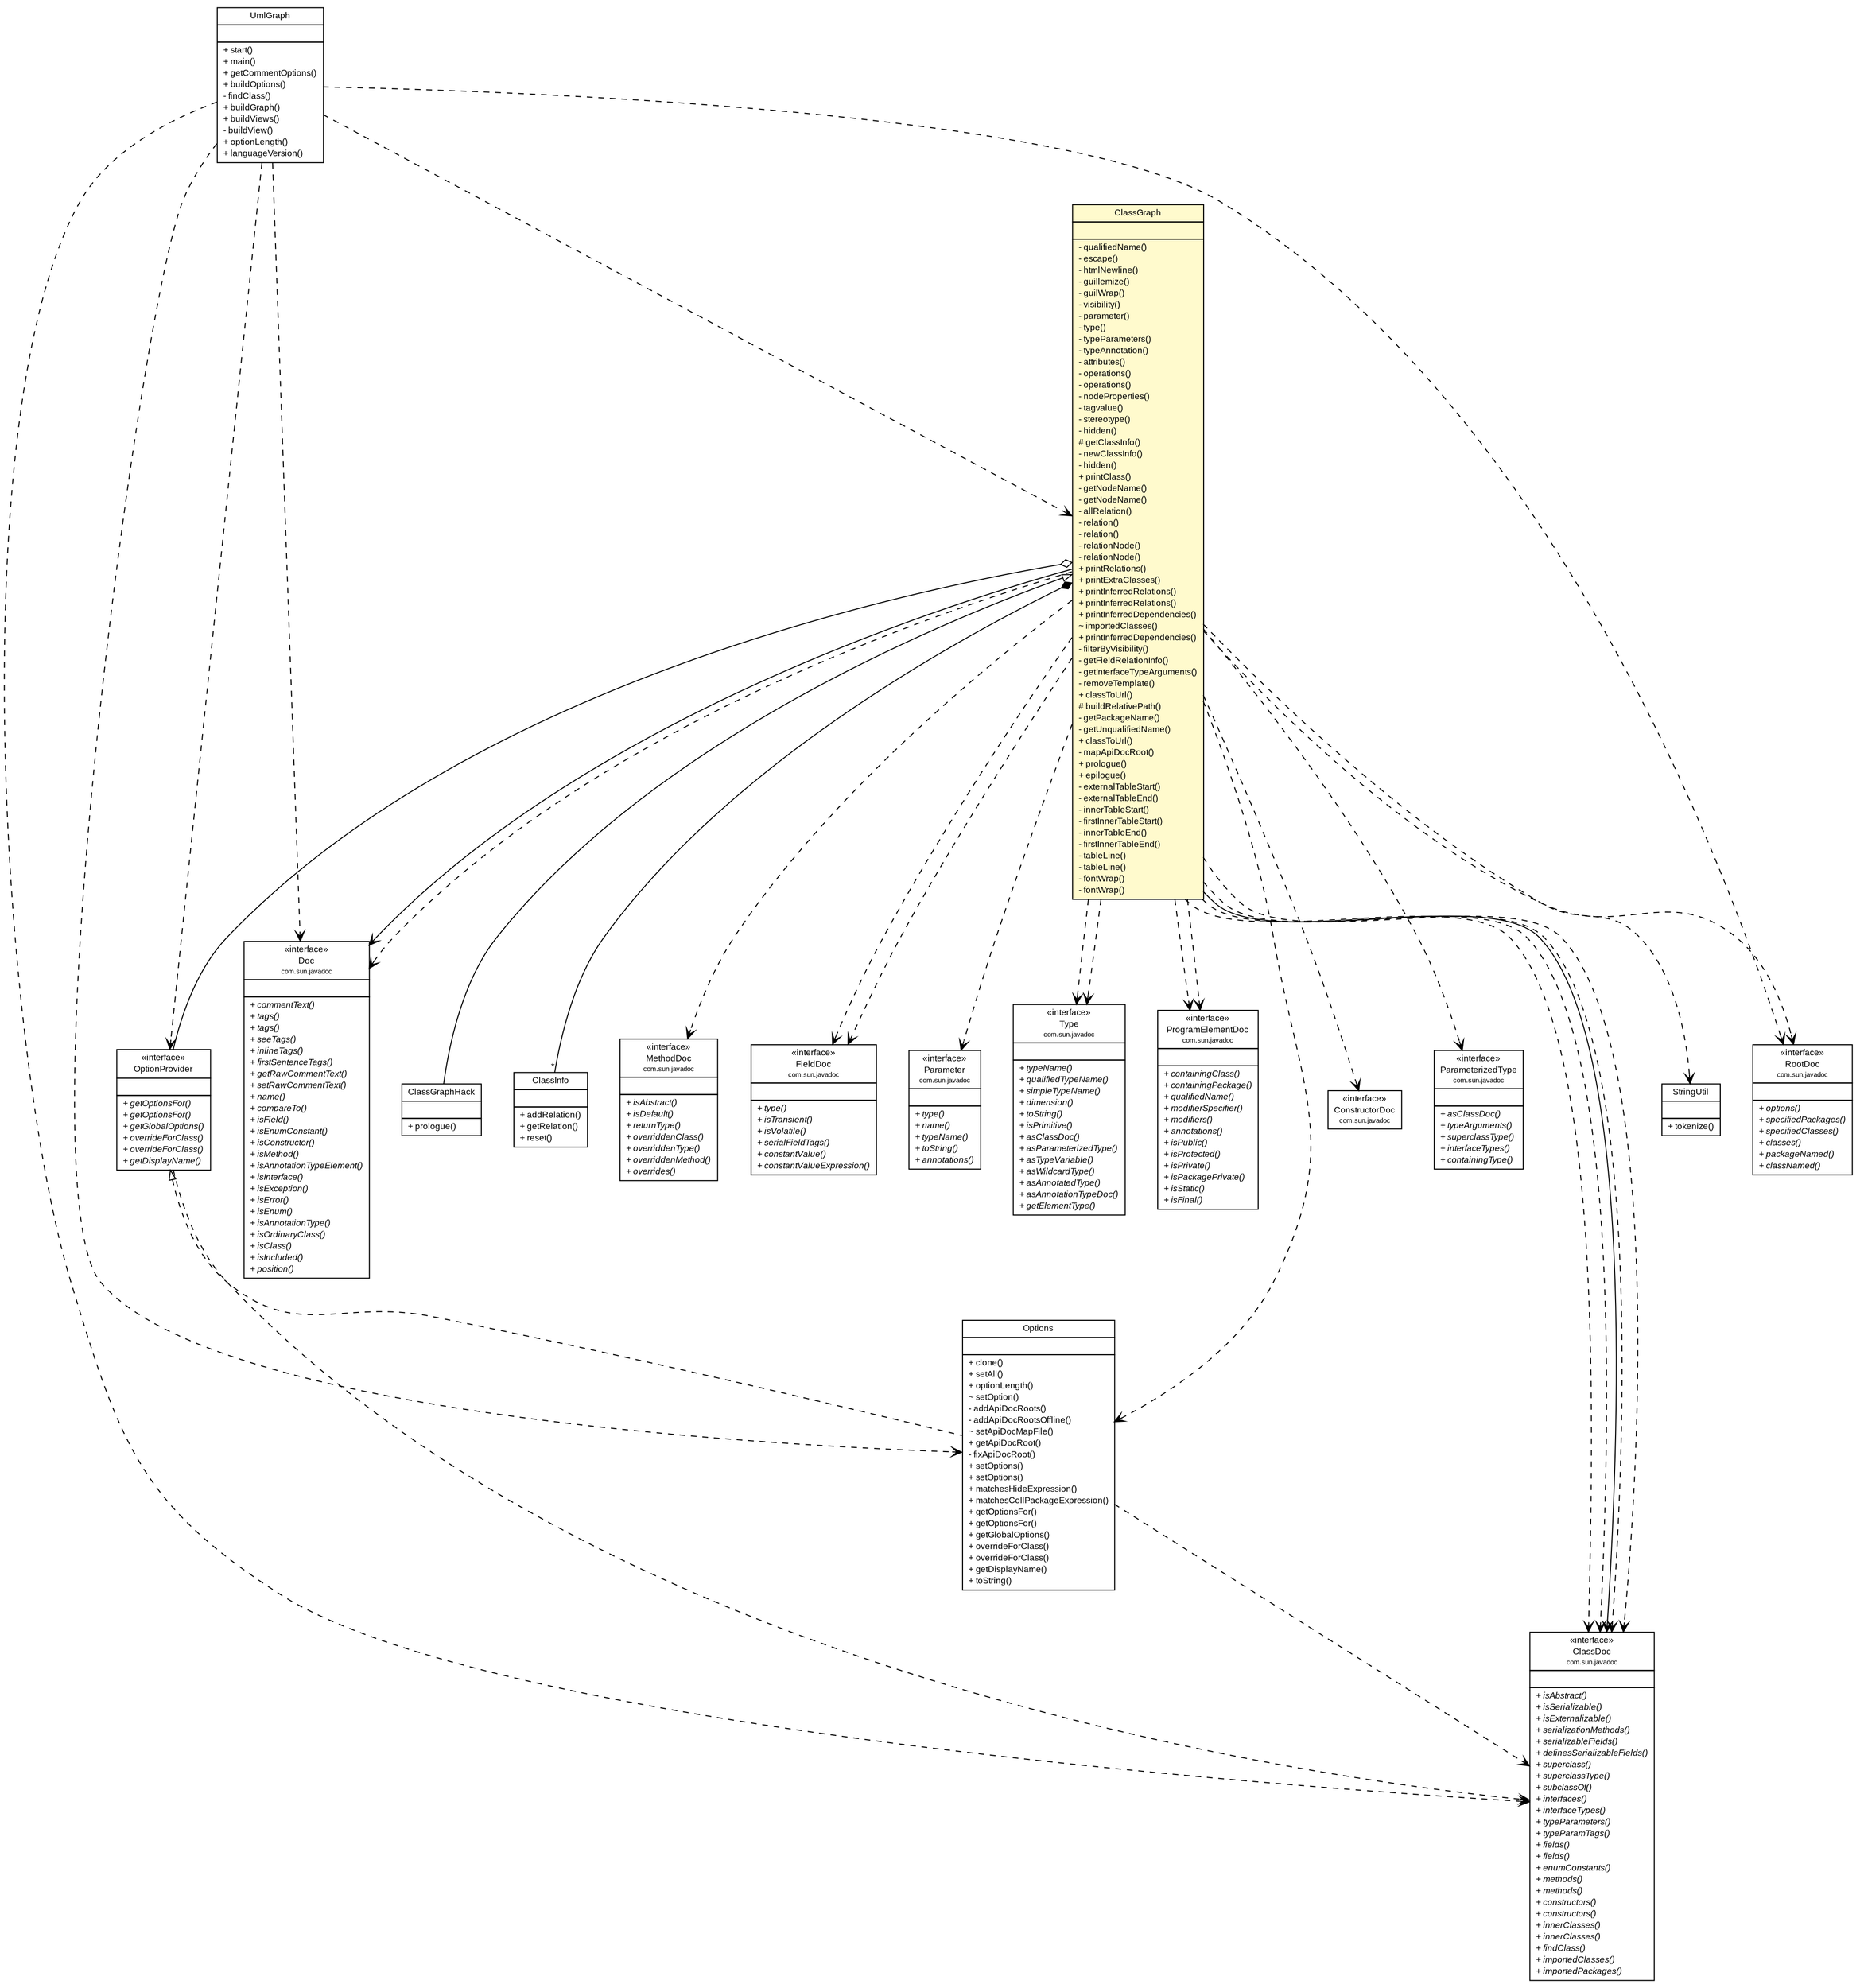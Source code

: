 #!/usr/local/bin/dot
#
# Class diagram 
# Generated by UMLGraph version R5_7_2-32-g40b5a6 (http://www.spinellis.gr/umlgraph/)
#

digraph G {
	edge [fontname="arial",fontsize=10,labelfontname="arial",labelfontsize=10];
	node [fontname="arial",fontsize=10,shape=plaintext];
	nodesep=0.25;
	ranksep=0.5;
	// org.umlgraph.doclet.UmlGraph
	c81 [label=<<table title="org.umlgraph.doclet.UmlGraph" border="0" cellborder="1" cellspacing="0" cellpadding="2" port="p" href="./UmlGraph.html" target="_parent">
		<tr><td><table border="0" cellspacing="0" cellpadding="1">
<tr><td align="center" balign="center"> UmlGraph </td></tr>
		</table></td></tr>
		<tr><td><table border="0" cellspacing="0" cellpadding="1">
<tr><td align="left" balign="left">  </td></tr>
		</table></td></tr>
		<tr><td><table border="0" cellspacing="0" cellpadding="1">
<tr><td align="left" balign="left"> + start() </td></tr>
<tr><td align="left" balign="left"> + main() </td></tr>
<tr><td align="left" balign="left"> + getCommentOptions() </td></tr>
<tr><td align="left" balign="left"> + buildOptions() </td></tr>
<tr><td align="left" balign="left"> - findClass() </td></tr>
<tr><td align="left" balign="left"> + buildGraph() </td></tr>
<tr><td align="left" balign="left"> + buildViews() </td></tr>
<tr><td align="left" balign="left"> - buildView() </td></tr>
<tr><td align="left" balign="left"> + optionLength() </td></tr>
<tr><td align="left" balign="left"> + languageVersion() </td></tr>
		</table></td></tr>
		</table>>, URL="./UmlGraph.html", fontname="arial", fontcolor="black", fontsize=9.0];
	// org.umlgraph.doclet.StringUtil
	c83 [label=<<table title="org.umlgraph.doclet.StringUtil" border="0" cellborder="1" cellspacing="0" cellpadding="2" port="p" href="./StringUtil.html" target="_parent">
		<tr><td><table border="0" cellspacing="0" cellpadding="1">
<tr><td align="center" balign="center"> StringUtil </td></tr>
		</table></td></tr>
		<tr><td><table border="0" cellspacing="0" cellpadding="1">
<tr><td align="left" balign="left">  </td></tr>
		</table></td></tr>
		<tr><td><table border="0" cellspacing="0" cellpadding="1">
<tr><td align="left" balign="left"> + tokenize() </td></tr>
		</table></td></tr>
		</table>>, URL="./StringUtil.html", fontname="arial", fontcolor="black", fontsize=9.0];
	// org.umlgraph.doclet.Options
	c98 [label=<<table title="org.umlgraph.doclet.Options" border="0" cellborder="1" cellspacing="0" cellpadding="2" port="p" href="./Options.html" target="_parent">
		<tr><td><table border="0" cellspacing="0" cellpadding="1">
<tr><td align="center" balign="center"> Options </td></tr>
		</table></td></tr>
		<tr><td><table border="0" cellspacing="0" cellpadding="1">
<tr><td align="left" balign="left">  </td></tr>
		</table></td></tr>
		<tr><td><table border="0" cellspacing="0" cellpadding="1">
<tr><td align="left" balign="left"> + clone() </td></tr>
<tr><td align="left" balign="left"> + setAll() </td></tr>
<tr><td align="left" balign="left"> + optionLength() </td></tr>
<tr><td align="left" balign="left"> ~ setOption() </td></tr>
<tr><td align="left" balign="left"> - addApiDocRoots() </td></tr>
<tr><td align="left" balign="left"> - addApiDocRootsOffline() </td></tr>
<tr><td align="left" balign="left"> ~ setApiDocMapFile() </td></tr>
<tr><td align="left" balign="left"> + getApiDocRoot() </td></tr>
<tr><td align="left" balign="left"> - fixApiDocRoot() </td></tr>
<tr><td align="left" balign="left"> + setOptions() </td></tr>
<tr><td align="left" balign="left"> + setOptions() </td></tr>
<tr><td align="left" balign="left"> + matchesHideExpression() </td></tr>
<tr><td align="left" balign="left"> + matchesCollPackageExpression() </td></tr>
<tr><td align="left" balign="left"> + getOptionsFor() </td></tr>
<tr><td align="left" balign="left"> + getOptionsFor() </td></tr>
<tr><td align="left" balign="left"> + getGlobalOptions() </td></tr>
<tr><td align="left" balign="left"> + overrideForClass() </td></tr>
<tr><td align="left" balign="left"> + overrideForClass() </td></tr>
<tr><td align="left" balign="left"> + getDisplayName() </td></tr>
<tr><td align="left" balign="left"> + toString() </td></tr>
		</table></td></tr>
		</table>>, URL="./Options.html", fontname="arial", fontcolor="black", fontsize=9.0];
	// org.umlgraph.doclet.OptionProvider
	c99 [label=<<table title="org.umlgraph.doclet.OptionProvider" border="0" cellborder="1" cellspacing="0" cellpadding="2" port="p" href="./OptionProvider.html" target="_parent">
		<tr><td><table border="0" cellspacing="0" cellpadding="1">
<tr><td align="center" balign="center"> &#171;interface&#187; </td></tr>
<tr><td align="center" balign="center"> OptionProvider </td></tr>
		</table></td></tr>
		<tr><td><table border="0" cellspacing="0" cellpadding="1">
<tr><td align="left" balign="left">  </td></tr>
		</table></td></tr>
		<tr><td><table border="0" cellspacing="0" cellpadding="1">
<tr><td align="left" balign="left"><font face="arial italic" point-size="9.0"> + getOptionsFor() </font></td></tr>
<tr><td align="left" balign="left"><font face="arial italic" point-size="9.0"> + getOptionsFor() </font></td></tr>
<tr><td align="left" balign="left"><font face="arial italic" point-size="9.0"> + getGlobalOptions() </font></td></tr>
<tr><td align="left" balign="left"><font face="arial italic" point-size="9.0"> + overrideForClass() </font></td></tr>
<tr><td align="left" balign="left"><font face="arial italic" point-size="9.0"> + overrideForClass() </font></td></tr>
<tr><td align="left" balign="left"><font face="arial italic" point-size="9.0"> + getDisplayName() </font></td></tr>
		</table></td></tr>
		</table>>, URL="./OptionProvider.html", fontname="arial", fontcolor="black", fontsize=9.0];
	// org.umlgraph.doclet.ContextMatcher.ClassGraphHack
	c106 [label=<<table title="org.umlgraph.doclet.ContextMatcher.ClassGraphHack" border="0" cellborder="1" cellspacing="0" cellpadding="2" port="p" href="./ContextMatcher.ClassGraphHack.html" target="_parent">
		<tr><td><table border="0" cellspacing="0" cellpadding="1">
<tr><td align="center" balign="center"> ClassGraphHack </td></tr>
		</table></td></tr>
		<tr><td><table border="0" cellspacing="0" cellpadding="1">
<tr><td align="left" balign="left">  </td></tr>
		</table></td></tr>
		<tr><td><table border="0" cellspacing="0" cellpadding="1">
<tr><td align="left" balign="left"> + prologue() </td></tr>
		</table></td></tr>
		</table>>, URL="./ContextMatcher.ClassGraphHack.html", fontname="arial", fontcolor="black", fontsize=9.0];
	// org.umlgraph.doclet.ClassInfo
	c110 [label=<<table title="org.umlgraph.doclet.ClassInfo" border="0" cellborder="1" cellspacing="0" cellpadding="2" port="p" href="./ClassInfo.html" target="_parent">
		<tr><td><table border="0" cellspacing="0" cellpadding="1">
<tr><td align="center" balign="center"> ClassInfo </td></tr>
		</table></td></tr>
		<tr><td><table border="0" cellspacing="0" cellpadding="1">
<tr><td align="left" balign="left">  </td></tr>
		</table></td></tr>
		<tr><td><table border="0" cellspacing="0" cellpadding="1">
<tr><td align="left" balign="left"> + addRelation() </td></tr>
<tr><td align="left" balign="left"> + getRelation() </td></tr>
<tr><td align="left" balign="left"> + reset() </td></tr>
		</table></td></tr>
		</table>>, URL="./ClassInfo.html", fontname="arial", fontcolor="black", fontsize=9.0];
	// org.umlgraph.doclet.ClassGraph
	c111 [label=<<table title="org.umlgraph.doclet.ClassGraph" border="0" cellborder="1" cellspacing="0" cellpadding="2" port="p" bgcolor="lemonChiffon" href="./ClassGraph.html" target="_parent">
		<tr><td><table border="0" cellspacing="0" cellpadding="1">
<tr><td align="center" balign="center"> ClassGraph </td></tr>
		</table></td></tr>
		<tr><td><table border="0" cellspacing="0" cellpadding="1">
<tr><td align="left" balign="left">  </td></tr>
		</table></td></tr>
		<tr><td><table border="0" cellspacing="0" cellpadding="1">
<tr><td align="left" balign="left"> - qualifiedName() </td></tr>
<tr><td align="left" balign="left"> - escape() </td></tr>
<tr><td align="left" balign="left"> - htmlNewline() </td></tr>
<tr><td align="left" balign="left"> - guillemize() </td></tr>
<tr><td align="left" balign="left"> - guilWrap() </td></tr>
<tr><td align="left" balign="left"> - visibility() </td></tr>
<tr><td align="left" balign="left"> - parameter() </td></tr>
<tr><td align="left" balign="left"> - type() </td></tr>
<tr><td align="left" balign="left"> - typeParameters() </td></tr>
<tr><td align="left" balign="left"> - typeAnnotation() </td></tr>
<tr><td align="left" balign="left"> - attributes() </td></tr>
<tr><td align="left" balign="left"> - operations() </td></tr>
<tr><td align="left" balign="left"> - operations() </td></tr>
<tr><td align="left" balign="left"> - nodeProperties() </td></tr>
<tr><td align="left" balign="left"> - tagvalue() </td></tr>
<tr><td align="left" balign="left"> - stereotype() </td></tr>
<tr><td align="left" balign="left"> - hidden() </td></tr>
<tr><td align="left" balign="left"> # getClassInfo() </td></tr>
<tr><td align="left" balign="left"> - newClassInfo() </td></tr>
<tr><td align="left" balign="left"> - hidden() </td></tr>
<tr><td align="left" balign="left"> + printClass() </td></tr>
<tr><td align="left" balign="left"> - getNodeName() </td></tr>
<tr><td align="left" balign="left"> - getNodeName() </td></tr>
<tr><td align="left" balign="left"> - allRelation() </td></tr>
<tr><td align="left" balign="left"> - relation() </td></tr>
<tr><td align="left" balign="left"> - relation() </td></tr>
<tr><td align="left" balign="left"> - relationNode() </td></tr>
<tr><td align="left" balign="left"> - relationNode() </td></tr>
<tr><td align="left" balign="left"> + printRelations() </td></tr>
<tr><td align="left" balign="left"> + printExtraClasses() </td></tr>
<tr><td align="left" balign="left"> + printInferredRelations() </td></tr>
<tr><td align="left" balign="left"> + printInferredRelations() </td></tr>
<tr><td align="left" balign="left"> + printInferredDependencies() </td></tr>
<tr><td align="left" balign="left"> ~ importedClasses() </td></tr>
<tr><td align="left" balign="left"> + printInferredDependencies() </td></tr>
<tr><td align="left" balign="left"> - filterByVisibility() </td></tr>
<tr><td align="left" balign="left"> - getFieldRelationInfo() </td></tr>
<tr><td align="left" balign="left"> - getInterfaceTypeArguments() </td></tr>
<tr><td align="left" balign="left"> - removeTemplate() </td></tr>
<tr><td align="left" balign="left"> + classToUrl() </td></tr>
<tr><td align="left" balign="left"> # buildRelativePath() </td></tr>
<tr><td align="left" balign="left"> - getPackageName() </td></tr>
<tr><td align="left" balign="left"> - getUnqualifiedName() </td></tr>
<tr><td align="left" balign="left"> + classToUrl() </td></tr>
<tr><td align="left" balign="left"> - mapApiDocRoot() </td></tr>
<tr><td align="left" balign="left"> + prologue() </td></tr>
<tr><td align="left" balign="left"> + epilogue() </td></tr>
<tr><td align="left" balign="left"> - externalTableStart() </td></tr>
<tr><td align="left" balign="left"> - externalTableEnd() </td></tr>
<tr><td align="left" balign="left"> - innerTableStart() </td></tr>
<tr><td align="left" balign="left"> - firstInnerTableStart() </td></tr>
<tr><td align="left" balign="left"> - innerTableEnd() </td></tr>
<tr><td align="left" balign="left"> - firstInnerTableEnd() </td></tr>
<tr><td align="left" balign="left"> - tableLine() </td></tr>
<tr><td align="left" balign="left"> - tableLine() </td></tr>
<tr><td align="left" balign="left"> - fontWrap() </td></tr>
<tr><td align="left" balign="left"> - fontWrap() </td></tr>
		</table></td></tr>
		</table>>, URL="./ClassGraph.html", fontname="arial", fontcolor="black", fontsize=9.0];
	// org.umlgraph.doclet.UmlGraph DEPEND org.umlgraph.doclet.OptionProvider
	c81:p -> c99:p [taillabel="", label="", headlabel="", fontname="arial", fontcolor="black", fontsize=10.0, color="black", arrowhead=open, style=dashed];
	// org.umlgraph.doclet.UmlGraph DEPEND org.umlgraph.doclet.Options
	c81:p -> c98:p [taillabel="", label="", headlabel="", fontname="arial", fontcolor="black", fontsize=10.0, color="black", arrowhead=open, style=dashed];
	// org.umlgraph.doclet.UmlGraph DEPEND org.umlgraph.doclet.ClassGraph
	c81:p -> c111:p [taillabel="", label="", headlabel="", fontname="arial", fontcolor="black", fontsize=10.0, color="black", arrowhead=open, style=dashed];
	//org.umlgraph.doclet.Options implements org.umlgraph.doclet.OptionProvider
	c99:p -> c98:p [dir=back,arrowtail=empty,style=dashed];
	//org.umlgraph.doclet.ContextMatcher.ClassGraphHack extends org.umlgraph.doclet.ClassGraph
	c111:p -> c106:p [dir=back,arrowtail=empty];
	// org.umlgraph.doclet.ClassGraph HAS org.umlgraph.doclet.OptionProvider
	c111:p -> c99:p [taillabel="", label="", headlabel="", fontname="arial", fontcolor="black", fontsize=10.0, color="black", arrowhead=none, arrowtail=ediamond, dir=both];
	// org.umlgraph.doclet.ClassGraph COMPOSED org.umlgraph.doclet.ClassInfo
	c111:p -> c110:p [taillabel="", label="", headlabel="*", fontname="arial", fontcolor="black", fontsize=10.0, color="black", arrowhead=none, arrowtail=diamond, dir=both];
	// org.umlgraph.doclet.ClassGraph DEPEND org.umlgraph.doclet.StringUtil
	c111:p -> c83:p [taillabel="", label="", headlabel="", fontname="arial", fontcolor="black", fontsize=10.0, color="black", arrowhead=open, style=dashed];
	// org.umlgraph.doclet.ClassGraph DEPEND org.umlgraph.doclet.Options
	c111:p -> c98:p [taillabel="", label="", headlabel="", fontname="arial", fontcolor="black", fontsize=10.0, color="black", arrowhead=open, style=dashed];
	// org.umlgraph.doclet.ClassGraph NAVASSOC com.sun.javadoc.ClassDoc
	c111:p -> c118:p [taillabel="", label="", headlabel="*", fontname="arial", fontcolor="black", fontsize=10.0, color="black", arrowhead=open];
	// org.umlgraph.doclet.ClassGraph NAVASSOC com.sun.javadoc.Doc
	c111:p -> c120:p [taillabel="", label="", headlabel="", fontname="arial", fontcolor="black", fontsize=10.0, color="black", arrowhead=open];
	// org.umlgraph.doclet.UmlGraph DEPEND com.sun.javadoc.RootDoc
	c81:p -> c122:p [taillabel="", label="", headlabel="", fontname="arial", fontcolor="black", fontsize=10.0, color="black", arrowhead=open, style=dashed];
	// org.umlgraph.doclet.UmlGraph DEPEND com.sun.javadoc.ClassDoc
	c81:p -> c118:p [taillabel="", label="", headlabel="", fontname="arial", fontcolor="black", fontsize=10.0, color="black", arrowhead=open, style=dashed];
	// org.umlgraph.doclet.UmlGraph DEPEND com.sun.javadoc.Doc
	c81:p -> c120:p [taillabel="", label="", headlabel="", fontname="arial", fontcolor="black", fontsize=10.0, color="black", arrowhead=open, style=dashed];
	// org.umlgraph.doclet.Options DEPEND com.sun.javadoc.ClassDoc
	c98:p -> c118:p [taillabel="", label="", headlabel="", fontname="arial", fontcolor="black", fontsize=10.0, color="black", arrowhead=open, style=dashed];
	// org.umlgraph.doclet.OptionProvider DEPEND com.sun.javadoc.ClassDoc
	c99:p -> c118:p [taillabel="", label="", headlabel="", fontname="arial", fontcolor="black", fontsize=10.0, color="black", arrowhead=open, style=dashed];
	// org.umlgraph.doclet.ClassGraph DEPEND com.sun.javadoc.MethodDoc
	c111:p -> c124:p [taillabel="", label="", headlabel="", fontname="arial", fontcolor="black", fontsize=10.0, color="black", arrowhead=open, style=dashed];
	// org.umlgraph.doclet.ClassGraph DEPEND com.sun.javadoc.FieldDoc
	c111:p -> c126:p [taillabel="", label="", headlabel="", fontname="arial", fontcolor="black", fontsize=10.0, color="black", arrowhead=open, style=dashed];
	// org.umlgraph.doclet.ClassGraph DEPEND com.sun.javadoc.Parameter
	c111:p -> c127:p [taillabel="", label="", headlabel="", fontname="arial", fontcolor="black", fontsize=10.0, color="black", arrowhead=open, style=dashed];
	// org.umlgraph.doclet.ClassGraph DEPEND com.sun.javadoc.Type
	c111:p -> c128:p [taillabel="", label="", headlabel="", fontname="arial", fontcolor="black", fontsize=10.0, color="black", arrowhead=open, style=dashed];
	// org.umlgraph.doclet.ClassGraph DEPEND com.sun.javadoc.ProgramElementDoc
	c111:p -> c129:p [taillabel="", label="", headlabel="", fontname="arial", fontcolor="black", fontsize=10.0, color="black", arrowhead=open, style=dashed];
	// org.umlgraph.doclet.ClassGraph DEPEND com.sun.javadoc.RootDoc
	c111:p -> c122:p [taillabel="", label="", headlabel="", fontname="arial", fontcolor="black", fontsize=10.0, color="black", arrowhead=open, style=dashed];
	// org.umlgraph.doclet.ClassGraph DEPEND com.sun.javadoc.Type
	c111:p -> c128:p [taillabel="", label="", headlabel="", fontname="arial", fontcolor="black", fontsize=10.0, color="black", arrowhead=open, style=dashed];
	// org.umlgraph.doclet.ClassGraph DEPEND com.sun.javadoc.ProgramElementDoc
	c111:p -> c129:p [taillabel="", label="", headlabel="", fontname="arial", fontcolor="black", fontsize=10.0, color="black", arrowhead=open, style=dashed];
	// org.umlgraph.doclet.ClassGraph DEPEND com.sun.javadoc.ClassDoc
	c111:p -> c118:p [taillabel="", label="", headlabel="", fontname="arial", fontcolor="black", fontsize=10.0, color="black", arrowhead=open, style=dashed];
	// org.umlgraph.doclet.ClassGraph DEPEND com.sun.javadoc.ClassDoc
	c111:p -> c118:p [taillabel="", label="", headlabel="", fontname="arial", fontcolor="black", fontsize=10.0, color="black", arrowhead=open, style=dashed];
	// org.umlgraph.doclet.ClassGraph DEPEND com.sun.javadoc.FieldDoc
	c111:p -> c126:p [taillabel="", label="", headlabel="", fontname="arial", fontcolor="black", fontsize=10.0, color="black", arrowhead=open, style=dashed];
	// org.umlgraph.doclet.ClassGraph DEPEND com.sun.javadoc.ClassDoc
	c111:p -> c118:p [taillabel="", label="", headlabel="", fontname="arial", fontcolor="black", fontsize=10.0, color="black", arrowhead=open, style=dashed];
	// org.umlgraph.doclet.ClassGraph DEPEND com.sun.javadoc.Doc
	c111:p -> c120:p [taillabel="", label="", headlabel="", fontname="arial", fontcolor="black", fontsize=10.0, color="black", arrowhead=open, style=dashed];
	// org.umlgraph.doclet.ClassGraph DEPEND com.sun.javadoc.ConstructorDoc
	c111:p -> c130:p [taillabel="", label="", headlabel="", fontname="arial", fontcolor="black", fontsize=10.0, color="black", arrowhead=open, style=dashed];
	// org.umlgraph.doclet.ClassGraph DEPEND com.sun.javadoc.ClassDoc
	c111:p -> c118:p [taillabel="", label="", headlabel="", fontname="arial", fontcolor="black", fontsize=10.0, color="black", arrowhead=open, style=dashed];
	// org.umlgraph.doclet.ClassGraph DEPEND com.sun.javadoc.ParameterizedType
	c111:p -> c131:p [taillabel="", label="", headlabel="", fontname="arial", fontcolor="black", fontsize=10.0, color="black", arrowhead=open, style=dashed];
	// com.sun.javadoc.Type
	c128 [label=<<table title="com.sun.javadoc.Type" border="0" cellborder="1" cellspacing="0" cellpadding="2" port="p" href="http://docs.oracle.com/javase/7/docs/jdk/api/javadoc/doclet/com/sun/javadoc/Type.html" target="_parent">
		<tr><td><table border="0" cellspacing="0" cellpadding="1">
<tr><td align="center" balign="center"> &#171;interface&#187; </td></tr>
<tr><td align="center" balign="center"> Type </td></tr>
<tr><td align="center" balign="center"><font point-size="7.0"> com.sun.javadoc </font></td></tr>
		</table></td></tr>
		<tr><td><table border="0" cellspacing="0" cellpadding="1">
<tr><td align="left" balign="left">  </td></tr>
		</table></td></tr>
		<tr><td><table border="0" cellspacing="0" cellpadding="1">
<tr><td align="left" balign="left"><font face="arial italic" point-size="9.0"> + typeName() </font></td></tr>
<tr><td align="left" balign="left"><font face="arial italic" point-size="9.0"> + qualifiedTypeName() </font></td></tr>
<tr><td align="left" balign="left"><font face="arial italic" point-size="9.0"> + simpleTypeName() </font></td></tr>
<tr><td align="left" balign="left"><font face="arial italic" point-size="9.0"> + dimension() </font></td></tr>
<tr><td align="left" balign="left"><font face="arial italic" point-size="9.0"> + toString() </font></td></tr>
<tr><td align="left" balign="left"><font face="arial italic" point-size="9.0"> + isPrimitive() </font></td></tr>
<tr><td align="left" balign="left"><font face="arial italic" point-size="9.0"> + asClassDoc() </font></td></tr>
<tr><td align="left" balign="left"><font face="arial italic" point-size="9.0"> + asParameterizedType() </font></td></tr>
<tr><td align="left" balign="left"><font face="arial italic" point-size="9.0"> + asTypeVariable() </font></td></tr>
<tr><td align="left" balign="left"><font face="arial italic" point-size="9.0"> + asWildcardType() </font></td></tr>
<tr><td align="left" balign="left"><font face="arial italic" point-size="9.0"> + asAnnotatedType() </font></td></tr>
<tr><td align="left" balign="left"><font face="arial italic" point-size="9.0"> + asAnnotationTypeDoc() </font></td></tr>
<tr><td align="left" balign="left"><font face="arial italic" point-size="9.0"> + getElementType() </font></td></tr>
		</table></td></tr>
		</table>>, URL="http://docs.oracle.com/javase/7/docs/jdk/api/javadoc/doclet/com/sun/javadoc/Type.html", fontname="arial", fontcolor="black", fontsize=9.0];
	// com.sun.javadoc.Parameter
	c127 [label=<<table title="com.sun.javadoc.Parameter" border="0" cellborder="1" cellspacing="0" cellpadding="2" port="p" href="http://docs.oracle.com/javase/7/docs/jdk/api/javadoc/doclet/com/sun/javadoc/Parameter.html" target="_parent">
		<tr><td><table border="0" cellspacing="0" cellpadding="1">
<tr><td align="center" balign="center"> &#171;interface&#187; </td></tr>
<tr><td align="center" balign="center"> Parameter </td></tr>
<tr><td align="center" balign="center"><font point-size="7.0"> com.sun.javadoc </font></td></tr>
		</table></td></tr>
		<tr><td><table border="0" cellspacing="0" cellpadding="1">
<tr><td align="left" balign="left">  </td></tr>
		</table></td></tr>
		<tr><td><table border="0" cellspacing="0" cellpadding="1">
<tr><td align="left" balign="left"><font face="arial italic" point-size="9.0"> + type() </font></td></tr>
<tr><td align="left" balign="left"><font face="arial italic" point-size="9.0"> + name() </font></td></tr>
<tr><td align="left" balign="left"><font face="arial italic" point-size="9.0"> + typeName() </font></td></tr>
<tr><td align="left" balign="left"><font face="arial italic" point-size="9.0"> + toString() </font></td></tr>
<tr><td align="left" balign="left"><font face="arial italic" point-size="9.0"> + annotations() </font></td></tr>
		</table></td></tr>
		</table>>, URL="http://docs.oracle.com/javase/7/docs/jdk/api/javadoc/doclet/com/sun/javadoc/Parameter.html", fontname="arial", fontcolor="black", fontsize=9.0];
	// com.sun.javadoc.ParameterizedType
	c131 [label=<<table title="com.sun.javadoc.ParameterizedType" border="0" cellborder="1" cellspacing="0" cellpadding="2" port="p" href="http://docs.oracle.com/javase/7/docs/jdk/api/javadoc/doclet/com/sun/javadoc/ParameterizedType.html" target="_parent">
		<tr><td><table border="0" cellspacing="0" cellpadding="1">
<tr><td align="center" balign="center"> &#171;interface&#187; </td></tr>
<tr><td align="center" balign="center"> ParameterizedType </td></tr>
<tr><td align="center" balign="center"><font point-size="7.0"> com.sun.javadoc </font></td></tr>
		</table></td></tr>
		<tr><td><table border="0" cellspacing="0" cellpadding="1">
<tr><td align="left" balign="left">  </td></tr>
		</table></td></tr>
		<tr><td><table border="0" cellspacing="0" cellpadding="1">
<tr><td align="left" balign="left"><font face="arial italic" point-size="9.0"> + asClassDoc() </font></td></tr>
<tr><td align="left" balign="left"><font face="arial italic" point-size="9.0"> + typeArguments() </font></td></tr>
<tr><td align="left" balign="left"><font face="arial italic" point-size="9.0"> + superclassType() </font></td></tr>
<tr><td align="left" balign="left"><font face="arial italic" point-size="9.0"> + interfaceTypes() </font></td></tr>
<tr><td align="left" balign="left"><font face="arial italic" point-size="9.0"> + containingType() </font></td></tr>
		</table></td></tr>
		</table>>, URL="http://docs.oracle.com/javase/7/docs/jdk/api/javadoc/doclet/com/sun/javadoc/ParameterizedType.html", fontname="arial", fontcolor="black", fontsize=9.0];
	// com.sun.javadoc.RootDoc
	c122 [label=<<table title="com.sun.javadoc.RootDoc" border="0" cellborder="1" cellspacing="0" cellpadding="2" port="p" href="http://docs.oracle.com/javase/7/docs/jdk/api/javadoc/doclet/com/sun/javadoc/RootDoc.html" target="_parent">
		<tr><td><table border="0" cellspacing="0" cellpadding="1">
<tr><td align="center" balign="center"> &#171;interface&#187; </td></tr>
<tr><td align="center" balign="center"> RootDoc </td></tr>
<tr><td align="center" balign="center"><font point-size="7.0"> com.sun.javadoc </font></td></tr>
		</table></td></tr>
		<tr><td><table border="0" cellspacing="0" cellpadding="1">
<tr><td align="left" balign="left">  </td></tr>
		</table></td></tr>
		<tr><td><table border="0" cellspacing="0" cellpadding="1">
<tr><td align="left" balign="left"><font face="arial italic" point-size="9.0"> + options() </font></td></tr>
<tr><td align="left" balign="left"><font face="arial italic" point-size="9.0"> + specifiedPackages() </font></td></tr>
<tr><td align="left" balign="left"><font face="arial italic" point-size="9.0"> + specifiedClasses() </font></td></tr>
<tr><td align="left" balign="left"><font face="arial italic" point-size="9.0"> + classes() </font></td></tr>
<tr><td align="left" balign="left"><font face="arial italic" point-size="9.0"> + packageNamed() </font></td></tr>
<tr><td align="left" balign="left"><font face="arial italic" point-size="9.0"> + classNamed() </font></td></tr>
		</table></td></tr>
		</table>>, URL="http://docs.oracle.com/javase/7/docs/jdk/api/javadoc/doclet/com/sun/javadoc/RootDoc.html", fontname="arial", fontcolor="black", fontsize=9.0];
	// com.sun.javadoc.ConstructorDoc
	c130 [label=<<table title="com.sun.javadoc.ConstructorDoc" border="0" cellborder="1" cellspacing="0" cellpadding="2" port="p" href="http://docs.oracle.com/javase/7/docs/jdk/api/javadoc/doclet/com/sun/javadoc/ConstructorDoc.html" target="_parent">
		<tr><td><table border="0" cellspacing="0" cellpadding="1">
<tr><td align="center" balign="center"> &#171;interface&#187; </td></tr>
<tr><td align="center" balign="center"> ConstructorDoc </td></tr>
<tr><td align="center" balign="center"><font point-size="7.0"> com.sun.javadoc </font></td></tr>
		</table></td></tr>
		</table>>, URL="http://docs.oracle.com/javase/7/docs/jdk/api/javadoc/doclet/com/sun/javadoc/ConstructorDoc.html", fontname="arial", fontcolor="black", fontsize=9.0];
	// com.sun.javadoc.ClassDoc
	c118 [label=<<table title="com.sun.javadoc.ClassDoc" border="0" cellborder="1" cellspacing="0" cellpadding="2" port="p" href="http://docs.oracle.com/javase/7/docs/jdk/api/javadoc/doclet/com/sun/javadoc/ClassDoc.html" target="_parent">
		<tr><td><table border="0" cellspacing="0" cellpadding="1">
<tr><td align="center" balign="center"> &#171;interface&#187; </td></tr>
<tr><td align="center" balign="center"> ClassDoc </td></tr>
<tr><td align="center" balign="center"><font point-size="7.0"> com.sun.javadoc </font></td></tr>
		</table></td></tr>
		<tr><td><table border="0" cellspacing="0" cellpadding="1">
<tr><td align="left" balign="left">  </td></tr>
		</table></td></tr>
		<tr><td><table border="0" cellspacing="0" cellpadding="1">
<tr><td align="left" balign="left"><font face="arial italic" point-size="9.0"> + isAbstract() </font></td></tr>
<tr><td align="left" balign="left"><font face="arial italic" point-size="9.0"> + isSerializable() </font></td></tr>
<tr><td align="left" balign="left"><font face="arial italic" point-size="9.0"> + isExternalizable() </font></td></tr>
<tr><td align="left" balign="left"><font face="arial italic" point-size="9.0"> + serializationMethods() </font></td></tr>
<tr><td align="left" balign="left"><font face="arial italic" point-size="9.0"> + serializableFields() </font></td></tr>
<tr><td align="left" balign="left"><font face="arial italic" point-size="9.0"> + definesSerializableFields() </font></td></tr>
<tr><td align="left" balign="left"><font face="arial italic" point-size="9.0"> + superclass() </font></td></tr>
<tr><td align="left" balign="left"><font face="arial italic" point-size="9.0"> + superclassType() </font></td></tr>
<tr><td align="left" balign="left"><font face="arial italic" point-size="9.0"> + subclassOf() </font></td></tr>
<tr><td align="left" balign="left"><font face="arial italic" point-size="9.0"> + interfaces() </font></td></tr>
<tr><td align="left" balign="left"><font face="arial italic" point-size="9.0"> + interfaceTypes() </font></td></tr>
<tr><td align="left" balign="left"><font face="arial italic" point-size="9.0"> + typeParameters() </font></td></tr>
<tr><td align="left" balign="left"><font face="arial italic" point-size="9.0"> + typeParamTags() </font></td></tr>
<tr><td align="left" balign="left"><font face="arial italic" point-size="9.0"> + fields() </font></td></tr>
<tr><td align="left" balign="left"><font face="arial italic" point-size="9.0"> + fields() </font></td></tr>
<tr><td align="left" balign="left"><font face="arial italic" point-size="9.0"> + enumConstants() </font></td></tr>
<tr><td align="left" balign="left"><font face="arial italic" point-size="9.0"> + methods() </font></td></tr>
<tr><td align="left" balign="left"><font face="arial italic" point-size="9.0"> + methods() </font></td></tr>
<tr><td align="left" balign="left"><font face="arial italic" point-size="9.0"> + constructors() </font></td></tr>
<tr><td align="left" balign="left"><font face="arial italic" point-size="9.0"> + constructors() </font></td></tr>
<tr><td align="left" balign="left"><font face="arial italic" point-size="9.0"> + innerClasses() </font></td></tr>
<tr><td align="left" balign="left"><font face="arial italic" point-size="9.0"> + innerClasses() </font></td></tr>
<tr><td align="left" balign="left"><font face="arial italic" point-size="9.0"> + findClass() </font></td></tr>
<tr><td align="left" balign="left"><font face="arial italic" point-size="9.0"> + importedClasses() </font></td></tr>
<tr><td align="left" balign="left"><font face="arial italic" point-size="9.0"> + importedPackages() </font></td></tr>
		</table></td></tr>
		</table>>, URL="http://docs.oracle.com/javase/7/docs/jdk/api/javadoc/doclet/com/sun/javadoc/ClassDoc.html", fontname="arial", fontcolor="black", fontsize=9.0];
	// com.sun.javadoc.Doc
	c120 [label=<<table title="com.sun.javadoc.Doc" border="0" cellborder="1" cellspacing="0" cellpadding="2" port="p" href="http://docs.oracle.com/javase/7/docs/jdk/api/javadoc/doclet/com/sun/javadoc/Doc.html" target="_parent">
		<tr><td><table border="0" cellspacing="0" cellpadding="1">
<tr><td align="center" balign="center"> &#171;interface&#187; </td></tr>
<tr><td align="center" balign="center"> Doc </td></tr>
<tr><td align="center" balign="center"><font point-size="7.0"> com.sun.javadoc </font></td></tr>
		</table></td></tr>
		<tr><td><table border="0" cellspacing="0" cellpadding="1">
<tr><td align="left" balign="left">  </td></tr>
		</table></td></tr>
		<tr><td><table border="0" cellspacing="0" cellpadding="1">
<tr><td align="left" balign="left"><font face="arial italic" point-size="9.0"> + commentText() </font></td></tr>
<tr><td align="left" balign="left"><font face="arial italic" point-size="9.0"> + tags() </font></td></tr>
<tr><td align="left" balign="left"><font face="arial italic" point-size="9.0"> + tags() </font></td></tr>
<tr><td align="left" balign="left"><font face="arial italic" point-size="9.0"> + seeTags() </font></td></tr>
<tr><td align="left" balign="left"><font face="arial italic" point-size="9.0"> + inlineTags() </font></td></tr>
<tr><td align="left" balign="left"><font face="arial italic" point-size="9.0"> + firstSentenceTags() </font></td></tr>
<tr><td align="left" balign="left"><font face="arial italic" point-size="9.0"> + getRawCommentText() </font></td></tr>
<tr><td align="left" balign="left"><font face="arial italic" point-size="9.0"> + setRawCommentText() </font></td></tr>
<tr><td align="left" balign="left"><font face="arial italic" point-size="9.0"> + name() </font></td></tr>
<tr><td align="left" balign="left"><font face="arial italic" point-size="9.0"> + compareTo() </font></td></tr>
<tr><td align="left" balign="left"><font face="arial italic" point-size="9.0"> + isField() </font></td></tr>
<tr><td align="left" balign="left"><font face="arial italic" point-size="9.0"> + isEnumConstant() </font></td></tr>
<tr><td align="left" balign="left"><font face="arial italic" point-size="9.0"> + isConstructor() </font></td></tr>
<tr><td align="left" balign="left"><font face="arial italic" point-size="9.0"> + isMethod() </font></td></tr>
<tr><td align="left" balign="left"><font face="arial italic" point-size="9.0"> + isAnnotationTypeElement() </font></td></tr>
<tr><td align="left" balign="left"><font face="arial italic" point-size="9.0"> + isInterface() </font></td></tr>
<tr><td align="left" balign="left"><font face="arial italic" point-size="9.0"> + isException() </font></td></tr>
<tr><td align="left" balign="left"><font face="arial italic" point-size="9.0"> + isError() </font></td></tr>
<tr><td align="left" balign="left"><font face="arial italic" point-size="9.0"> + isEnum() </font></td></tr>
<tr><td align="left" balign="left"><font face="arial italic" point-size="9.0"> + isAnnotationType() </font></td></tr>
<tr><td align="left" balign="left"><font face="arial italic" point-size="9.0"> + isOrdinaryClass() </font></td></tr>
<tr><td align="left" balign="left"><font face="arial italic" point-size="9.0"> + isClass() </font></td></tr>
<tr><td align="left" balign="left"><font face="arial italic" point-size="9.0"> + isIncluded() </font></td></tr>
<tr><td align="left" balign="left"><font face="arial italic" point-size="9.0"> + position() </font></td></tr>
		</table></td></tr>
		</table>>, URL="http://docs.oracle.com/javase/7/docs/jdk/api/javadoc/doclet/com/sun/javadoc/Doc.html", fontname="arial", fontcolor="black", fontsize=9.0];
	// com.sun.javadoc.MethodDoc
	c124 [label=<<table title="com.sun.javadoc.MethodDoc" border="0" cellborder="1" cellspacing="0" cellpadding="2" port="p" href="http://docs.oracle.com/javase/7/docs/jdk/api/javadoc/doclet/com/sun/javadoc/MethodDoc.html" target="_parent">
		<tr><td><table border="0" cellspacing="0" cellpadding="1">
<tr><td align="center" balign="center"> &#171;interface&#187; </td></tr>
<tr><td align="center" balign="center"> MethodDoc </td></tr>
<tr><td align="center" balign="center"><font point-size="7.0"> com.sun.javadoc </font></td></tr>
		</table></td></tr>
		<tr><td><table border="0" cellspacing="0" cellpadding="1">
<tr><td align="left" balign="left">  </td></tr>
		</table></td></tr>
		<tr><td><table border="0" cellspacing="0" cellpadding="1">
<tr><td align="left" balign="left"><font face="arial italic" point-size="9.0"> + isAbstract() </font></td></tr>
<tr><td align="left" balign="left"><font face="arial italic" point-size="9.0"> + isDefault() </font></td></tr>
<tr><td align="left" balign="left"><font face="arial italic" point-size="9.0"> + returnType() </font></td></tr>
<tr><td align="left" balign="left"><font face="arial italic" point-size="9.0"> + overriddenClass() </font></td></tr>
<tr><td align="left" balign="left"><font face="arial italic" point-size="9.0"> + overriddenType() </font></td></tr>
<tr><td align="left" balign="left"><font face="arial italic" point-size="9.0"> + overriddenMethod() </font></td></tr>
<tr><td align="left" balign="left"><font face="arial italic" point-size="9.0"> + overrides() </font></td></tr>
		</table></td></tr>
		</table>>, URL="http://docs.oracle.com/javase/7/docs/jdk/api/javadoc/doclet/com/sun/javadoc/MethodDoc.html", fontname="arial", fontcolor="black", fontsize=9.0];
	// com.sun.javadoc.FieldDoc
	c126 [label=<<table title="com.sun.javadoc.FieldDoc" border="0" cellborder="1" cellspacing="0" cellpadding="2" port="p" href="http://docs.oracle.com/javase/7/docs/jdk/api/javadoc/doclet/com/sun/javadoc/FieldDoc.html" target="_parent">
		<tr><td><table border="0" cellspacing="0" cellpadding="1">
<tr><td align="center" balign="center"> &#171;interface&#187; </td></tr>
<tr><td align="center" balign="center"> FieldDoc </td></tr>
<tr><td align="center" balign="center"><font point-size="7.0"> com.sun.javadoc </font></td></tr>
		</table></td></tr>
		<tr><td><table border="0" cellspacing="0" cellpadding="1">
<tr><td align="left" balign="left">  </td></tr>
		</table></td></tr>
		<tr><td><table border="0" cellspacing="0" cellpadding="1">
<tr><td align="left" balign="left"><font face="arial italic" point-size="9.0"> + type() </font></td></tr>
<tr><td align="left" balign="left"><font face="arial italic" point-size="9.0"> + isTransient() </font></td></tr>
<tr><td align="left" balign="left"><font face="arial italic" point-size="9.0"> + isVolatile() </font></td></tr>
<tr><td align="left" balign="left"><font face="arial italic" point-size="9.0"> + serialFieldTags() </font></td></tr>
<tr><td align="left" balign="left"><font face="arial italic" point-size="9.0"> + constantValue() </font></td></tr>
<tr><td align="left" balign="left"><font face="arial italic" point-size="9.0"> + constantValueExpression() </font></td></tr>
		</table></td></tr>
		</table>>, URL="http://docs.oracle.com/javase/7/docs/jdk/api/javadoc/doclet/com/sun/javadoc/FieldDoc.html", fontname="arial", fontcolor="black", fontsize=9.0];
	// com.sun.javadoc.ProgramElementDoc
	c129 [label=<<table title="com.sun.javadoc.ProgramElementDoc" border="0" cellborder="1" cellspacing="0" cellpadding="2" port="p" href="http://docs.oracle.com/javase/7/docs/jdk/api/javadoc/doclet/com/sun/javadoc/ProgramElementDoc.html" target="_parent">
		<tr><td><table border="0" cellspacing="0" cellpadding="1">
<tr><td align="center" balign="center"> &#171;interface&#187; </td></tr>
<tr><td align="center" balign="center"> ProgramElementDoc </td></tr>
<tr><td align="center" balign="center"><font point-size="7.0"> com.sun.javadoc </font></td></tr>
		</table></td></tr>
		<tr><td><table border="0" cellspacing="0" cellpadding="1">
<tr><td align="left" balign="left">  </td></tr>
		</table></td></tr>
		<tr><td><table border="0" cellspacing="0" cellpadding="1">
<tr><td align="left" balign="left"><font face="arial italic" point-size="9.0"> + containingClass() </font></td></tr>
<tr><td align="left" balign="left"><font face="arial italic" point-size="9.0"> + containingPackage() </font></td></tr>
<tr><td align="left" balign="left"><font face="arial italic" point-size="9.0"> + qualifiedName() </font></td></tr>
<tr><td align="left" balign="left"><font face="arial italic" point-size="9.0"> + modifierSpecifier() </font></td></tr>
<tr><td align="left" balign="left"><font face="arial italic" point-size="9.0"> + modifiers() </font></td></tr>
<tr><td align="left" balign="left"><font face="arial italic" point-size="9.0"> + annotations() </font></td></tr>
<tr><td align="left" balign="left"><font face="arial italic" point-size="9.0"> + isPublic() </font></td></tr>
<tr><td align="left" balign="left"><font face="arial italic" point-size="9.0"> + isProtected() </font></td></tr>
<tr><td align="left" balign="left"><font face="arial italic" point-size="9.0"> + isPrivate() </font></td></tr>
<tr><td align="left" balign="left"><font face="arial italic" point-size="9.0"> + isPackagePrivate() </font></td></tr>
<tr><td align="left" balign="left"><font face="arial italic" point-size="9.0"> + isStatic() </font></td></tr>
<tr><td align="left" balign="left"><font face="arial italic" point-size="9.0"> + isFinal() </font></td></tr>
		</table></td></tr>
		</table>>, URL="http://docs.oracle.com/javase/7/docs/jdk/api/javadoc/doclet/com/sun/javadoc/ProgramElementDoc.html", fontname="arial", fontcolor="black", fontsize=9.0];
}

